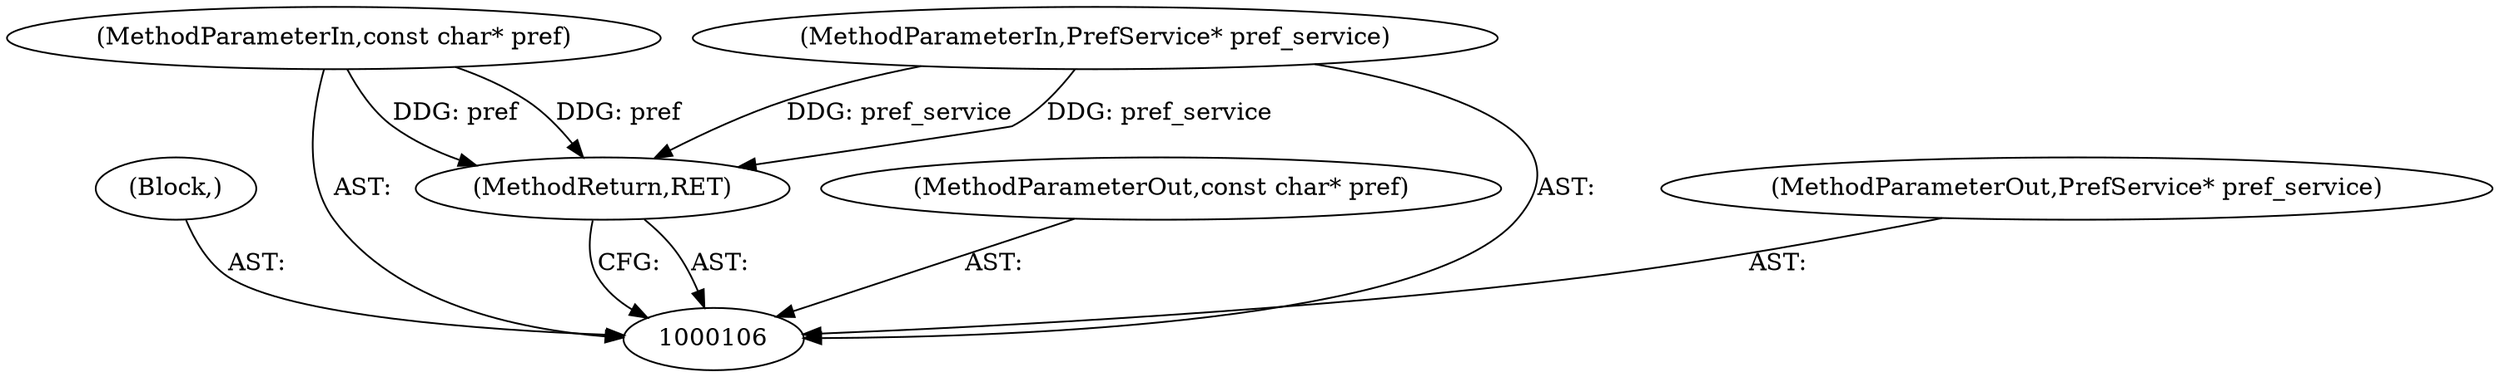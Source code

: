 digraph "0_Chrome_828eab2216a765dea92575c290421c115b8ad028_4" {
"1000109" [label="(Block,)"];
"1000110" [label="(MethodReturn,RET)"];
"1000107" [label="(MethodParameterIn,const char* pref)"];
"1000132" [label="(MethodParameterOut,const char* pref)"];
"1000108" [label="(MethodParameterIn,PrefService* pref_service)"];
"1000133" [label="(MethodParameterOut,PrefService* pref_service)"];
"1000109" -> "1000106"  [label="AST: "];
"1000110" -> "1000106"  [label="AST: "];
"1000110" -> "1000106"  [label="CFG: "];
"1000108" -> "1000110"  [label="DDG: pref_service"];
"1000107" -> "1000110"  [label="DDG: pref"];
"1000107" -> "1000106"  [label="AST: "];
"1000107" -> "1000110"  [label="DDG: pref"];
"1000132" -> "1000106"  [label="AST: "];
"1000108" -> "1000106"  [label="AST: "];
"1000108" -> "1000110"  [label="DDG: pref_service"];
"1000133" -> "1000106"  [label="AST: "];
}
